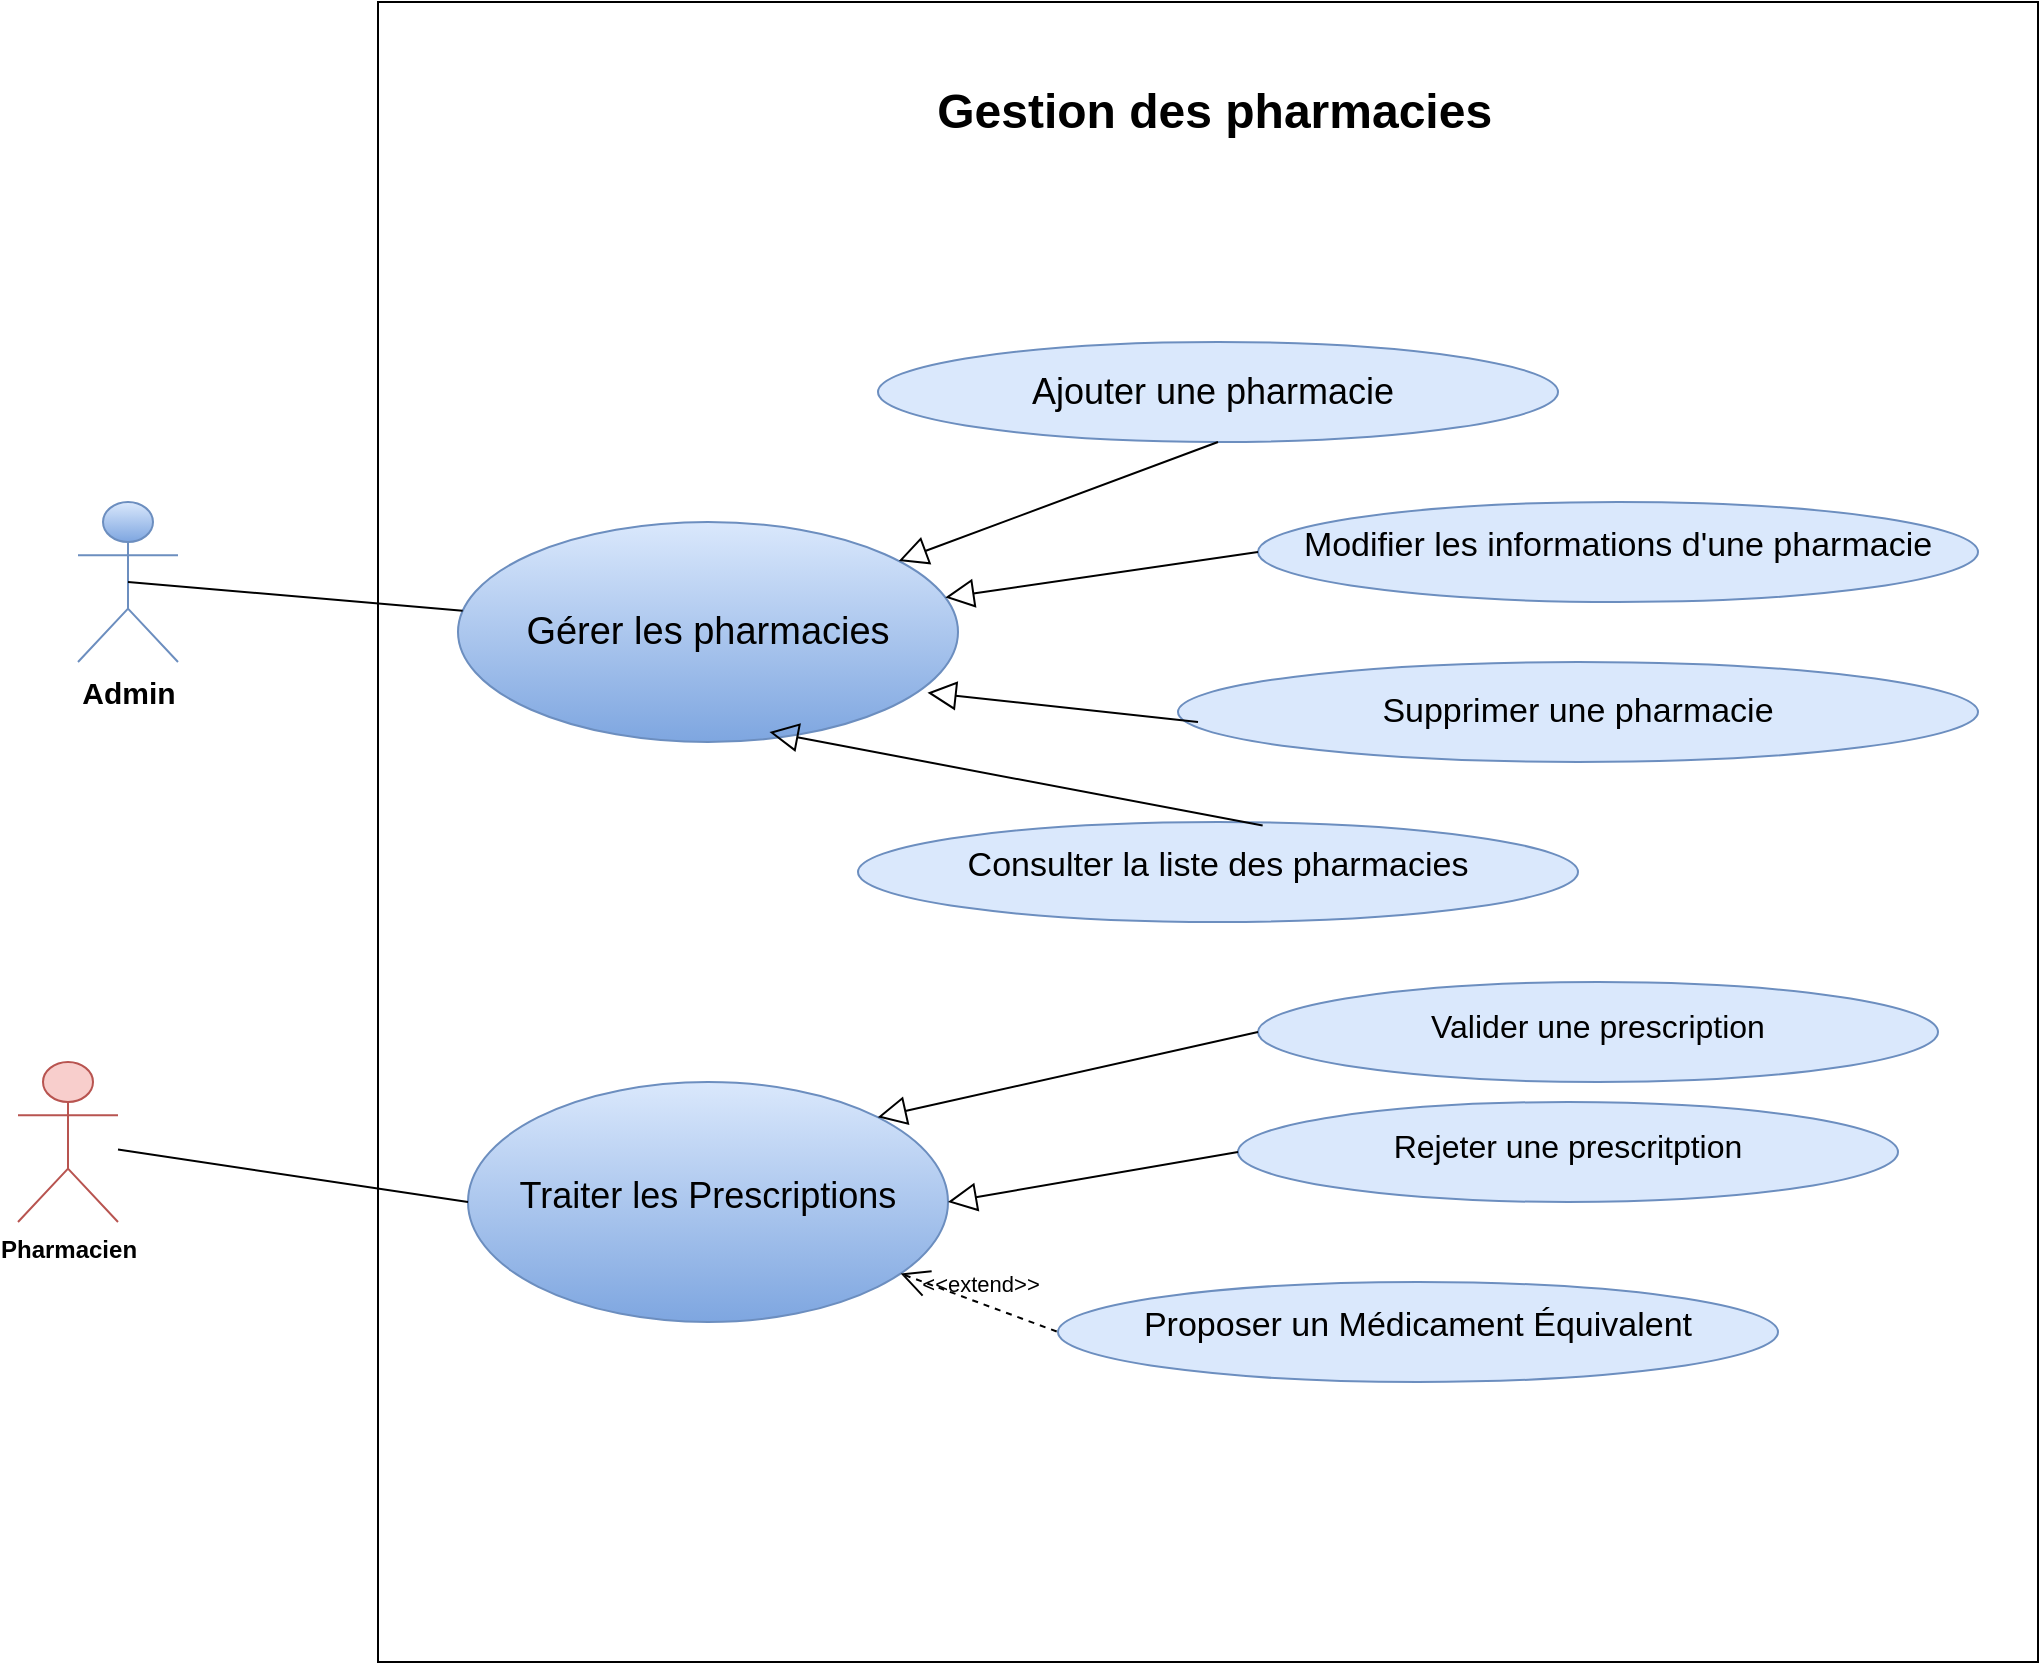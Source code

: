 <mxfile version="26.0.16">
  <diagram name="Page-1" id="3pYGyRgoI9CFpva-XmDo">
    <mxGraphModel dx="1905" dy="893" grid="1" gridSize="10" guides="1" tooltips="1" connect="1" arrows="1" fold="1" page="1" pageScale="1" pageWidth="4681" pageHeight="3300" math="0" shadow="0">
      <root>
        <mxCell id="0" />
        <mxCell id="1" parent="0" />
        <mxCell id="oiTsAuZiRTepJwEoIwKy-2" value="&lt;b&gt;&lt;font style=&quot;font-size: 15px;&quot;&gt;Admin&lt;/font&gt;&lt;/b&gt;" style="shape=umlActor;verticalLabelPosition=bottom;verticalAlign=top;html=1;outlineConnect=0;fillColor=#dae8fc;strokeColor=#6c8ebf;gradientColor=#7ea6e0;" vertex="1" parent="1">
          <mxGeometry x="830" y="520" width="50" height="80" as="geometry" />
        </mxCell>
        <mxCell id="oiTsAuZiRTepJwEoIwKy-3" value="" style="whiteSpace=wrap;html=1;aspect=fixed;" vertex="1" parent="1">
          <mxGeometry x="980" y="270" width="830" height="830" as="geometry" />
        </mxCell>
        <mxCell id="oiTsAuZiRTepJwEoIwKy-4" value="&lt;b&gt;&lt;font style=&quot;font-size: 24px;&quot;&gt;&amp;nbsp;Gestion des pharmacies&lt;/font&gt;&lt;/b&gt;" style="text;html=1;align=center;verticalAlign=middle;whiteSpace=wrap;rounded=0;" vertex="1" parent="1">
          <mxGeometry x="1200" y="310" width="390" height="30" as="geometry" />
        </mxCell>
        <mxCell id="oiTsAuZiRTepJwEoIwKy-7" value="&lt;font style=&quot;font-size: 17px;&quot;&gt;Supprimer une pharmacie&lt;/font&gt;" style="ellipse;whiteSpace=wrap;html=1;fillColor=#dae8fc;strokeColor=#6c8ebf;" vertex="1" parent="1">
          <mxGeometry x="1380" y="600" width="400" height="50" as="geometry" />
        </mxCell>
        <mxCell id="oiTsAuZiRTepJwEoIwKy-8" value="&lt;table&gt;&lt;tbody&gt;&lt;tr&gt;&lt;td&gt;&lt;font style=&quot;font-size: 18px;&quot;&gt;Ajouter une pharmacie&amp;nbsp;&lt;/font&gt;&lt;table&gt;&lt;tbody&gt;&lt;tr&gt;&lt;/tr&gt;&lt;/tbody&gt;&lt;/table&gt;&lt;/td&gt;&lt;/tr&gt;&lt;/tbody&gt;&lt;/table&gt;" style="ellipse;whiteSpace=wrap;html=1;fillColor=#dae8fc;strokeColor=#6c8ebf;" vertex="1" parent="1">
          <mxGeometry x="1230" y="440" width="340" height="50" as="geometry" />
        </mxCell>
        <mxCell id="oiTsAuZiRTepJwEoIwKy-9" value="&lt;table&gt;&lt;tbody&gt;&lt;tr&gt;&lt;td&gt;&lt;table&gt;&lt;tbody&gt;&lt;tr&gt;&lt;td&gt;&lt;font style=&quot;font-size: 17px;&quot;&gt;Modifier les informations d&#39;une pharmacie&lt;/font&gt;&lt;/td&gt;&lt;/tr&gt;&lt;/tbody&gt;&lt;/table&gt;&lt;table&gt;&lt;tbody&gt;&lt;tr&gt;&lt;td&gt;&lt;/td&gt;&lt;/tr&gt;&lt;/tbody&gt;&lt;/table&gt;&lt;table&gt;&lt;tbody&gt;&lt;tr&gt;&lt;/tr&gt;&lt;/tbody&gt;&lt;/table&gt;&lt;/td&gt;&lt;/tr&gt;&lt;/tbody&gt;&lt;/table&gt;" style="ellipse;whiteSpace=wrap;html=1;fillColor=#dae8fc;strokeColor=#6c8ebf;" vertex="1" parent="1">
          <mxGeometry x="1420" y="520" width="360" height="50" as="geometry" />
        </mxCell>
        <mxCell id="oiTsAuZiRTepJwEoIwKy-11" value="&lt;table&gt;&lt;tbody&gt;&lt;tr&gt;&lt;td&gt;&lt;font style=&quot;font-size: 19px;&quot;&gt;Gérer les pharmacies&lt;/font&gt;&lt;table&gt;&lt;tbody&gt;&lt;tr&gt;&lt;/tr&gt;&lt;/tbody&gt;&lt;/table&gt;&lt;/td&gt;&lt;/tr&gt;&lt;/tbody&gt;&lt;/table&gt;" style="ellipse;whiteSpace=wrap;html=1;fillColor=#dae8fc;strokeColor=#6c8ebf;gradientColor=#7ea6e0;" vertex="1" parent="1">
          <mxGeometry x="1020" y="530" width="250" height="110" as="geometry" />
        </mxCell>
        <mxCell id="oiTsAuZiRTepJwEoIwKy-14" value="" style="edgeStyle=none;html=1;endArrow=block;endFill=0;endSize=12;verticalAlign=bottom;rounded=0;exitX=0;exitY=0.5;exitDx=0;exitDy=0;" edge="1" parent="1" source="oiTsAuZiRTepJwEoIwKy-9" target="oiTsAuZiRTepJwEoIwKy-11">
          <mxGeometry width="160" relative="1" as="geometry">
            <mxPoint x="1460" y="720" as="sourcePoint" />
            <mxPoint x="1620" y="720" as="targetPoint" />
          </mxGeometry>
        </mxCell>
        <mxCell id="oiTsAuZiRTepJwEoIwKy-15" value="" style="edgeStyle=none;html=1;endArrow=block;endFill=0;endSize=12;verticalAlign=bottom;rounded=0;exitX=0.5;exitY=1;exitDx=0;exitDy=0;" edge="1" parent="1" source="oiTsAuZiRTepJwEoIwKy-8" target="oiTsAuZiRTepJwEoIwKy-11">
          <mxGeometry width="160" relative="1" as="geometry">
            <mxPoint x="1460" y="720" as="sourcePoint" />
            <mxPoint x="1620" y="720" as="targetPoint" />
          </mxGeometry>
        </mxCell>
        <mxCell id="oiTsAuZiRTepJwEoIwKy-16" value="" style="edgeStyle=none;html=1;endArrow=block;endFill=0;endSize=12;verticalAlign=bottom;rounded=0;entryX=0.939;entryY=0.776;entryDx=0;entryDy=0;exitX=0.025;exitY=0.6;exitDx=0;exitDy=0;exitPerimeter=0;entryPerimeter=0;" edge="1" parent="1" source="oiTsAuZiRTepJwEoIwKy-7" target="oiTsAuZiRTepJwEoIwKy-11">
          <mxGeometry width="160" relative="1" as="geometry">
            <mxPoint x="1460" y="720" as="sourcePoint" />
            <mxPoint x="1620" y="720" as="targetPoint" />
          </mxGeometry>
        </mxCell>
        <mxCell id="oiTsAuZiRTepJwEoIwKy-18" value="&lt;table&gt;&lt;tbody&gt;&lt;tr&gt;&lt;td&gt;&lt;table&gt;&lt;tbody&gt;&lt;tr&gt;&lt;td&gt;&lt;span style=&quot;font-size: 17px;&quot;&gt;Consulter la liste des pharmacies&lt;/span&gt;&lt;/td&gt;&lt;/tr&gt;&lt;/tbody&gt;&lt;/table&gt;&lt;table&gt;&lt;tbody&gt;&lt;tr&gt;&lt;td&gt;&lt;/td&gt;&lt;/tr&gt;&lt;/tbody&gt;&lt;/table&gt;&lt;table&gt;&lt;tbody&gt;&lt;tr&gt;&lt;/tr&gt;&lt;/tbody&gt;&lt;/table&gt;&lt;/td&gt;&lt;/tr&gt;&lt;/tbody&gt;&lt;/table&gt;" style="ellipse;whiteSpace=wrap;html=1;fillColor=#dae8fc;strokeColor=#6c8ebf;" vertex="1" parent="1">
          <mxGeometry x="1220" y="680" width="360" height="50" as="geometry" />
        </mxCell>
        <mxCell id="oiTsAuZiRTepJwEoIwKy-19" value="" style="edgeStyle=none;html=1;endArrow=block;endFill=0;endSize=12;verticalAlign=bottom;rounded=0;exitX=0.562;exitY=0.035;exitDx=0;exitDy=0;exitPerimeter=0;entryX=0.623;entryY=0.955;entryDx=0;entryDy=0;entryPerimeter=0;" edge="1" parent="1" source="oiTsAuZiRTepJwEoIwKy-18" target="oiTsAuZiRTepJwEoIwKy-11">
          <mxGeometry width="160" relative="1" as="geometry">
            <mxPoint x="1360" y="810" as="sourcePoint" />
            <mxPoint x="1520" y="810" as="targetPoint" />
          </mxGeometry>
        </mxCell>
        <mxCell id="oiTsAuZiRTepJwEoIwKy-25" style="edgeStyle=orthogonalEdgeStyle;rounded=0;orthogonalLoop=1;jettySize=auto;html=1;exitX=0.5;exitY=1;exitDx=0;exitDy=0;" edge="1" parent="1" source="oiTsAuZiRTepJwEoIwKy-18" target="oiTsAuZiRTepJwEoIwKy-18">
          <mxGeometry relative="1" as="geometry" />
        </mxCell>
        <mxCell id="oiTsAuZiRTepJwEoIwKy-31" value="" style="endArrow=none;html=1;rounded=0;exitX=0.5;exitY=0.5;exitDx=0;exitDy=0;exitPerimeter=0;" edge="1" parent="1" source="oiTsAuZiRTepJwEoIwKy-2" target="oiTsAuZiRTepJwEoIwKy-11">
          <mxGeometry width="50" height="50" relative="1" as="geometry">
            <mxPoint x="1400" y="650" as="sourcePoint" />
            <mxPoint x="1450" y="600" as="targetPoint" />
          </mxGeometry>
        </mxCell>
        <mxCell id="oiTsAuZiRTepJwEoIwKy-32" value="&lt;b&gt;Pharmacien&lt;/b&gt;" style="shape=umlActor;verticalLabelPosition=bottom;verticalAlign=top;html=1;outlineConnect=0;fillColor=#f8cecc;strokeColor=#b85450;" vertex="1" parent="1">
          <mxGeometry x="800" y="800" width="50" height="80" as="geometry" />
        </mxCell>
        <mxCell id="oiTsAuZiRTepJwEoIwKy-33" value="&lt;table&gt;&lt;tbody&gt;&lt;tr&gt;&lt;td&gt;&lt;table&gt;&lt;tbody&gt;&lt;tr&gt;&lt;td&gt;&lt;font style=&quot;font-size: 16px;&quot;&gt;Valider une prescription&lt;/font&gt;&lt;/td&gt;&lt;/tr&gt;&lt;/tbody&gt;&lt;/table&gt;&lt;table&gt;&lt;tbody&gt;&lt;tr&gt;&lt;td&gt;&lt;/td&gt;&lt;/tr&gt;&lt;/tbody&gt;&lt;/table&gt;&lt;table&gt;&lt;tbody&gt;&lt;tr&gt;&lt;/tr&gt;&lt;/tbody&gt;&lt;/table&gt;&lt;/td&gt;&lt;/tr&gt;&lt;/tbody&gt;&lt;/table&gt;" style="ellipse;whiteSpace=wrap;html=1;align=center;fillColor=#dae8fc;strokeColor=#6c8ebf;" vertex="1" parent="1">
          <mxGeometry x="1420" y="760" width="340" height="50" as="geometry" />
        </mxCell>
        <mxCell id="oiTsAuZiRTepJwEoIwKy-34" value="&lt;table&gt;&lt;tbody&gt;&lt;tr&gt;&lt;td&gt;&lt;table&gt;&lt;tbody&gt;&lt;tr&gt;&lt;td&gt;&lt;font style=&quot;font-size: 18px;&quot;&gt;Traiter les Prescriptions&lt;/font&gt;&lt;/td&gt;&lt;/tr&gt;&lt;/tbody&gt;&lt;/table&gt;&lt;table&gt;&lt;tbody&gt;&lt;tr&gt;&lt;td&gt;&lt;/td&gt;&lt;/tr&gt;&lt;/tbody&gt;&lt;/table&gt;&lt;table&gt;&lt;tbody&gt;&lt;tr&gt;&lt;/tr&gt;&lt;/tbody&gt;&lt;/table&gt;&lt;/td&gt;&lt;/tr&gt;&lt;/tbody&gt;&lt;/table&gt;" style="ellipse;whiteSpace=wrap;html=1;align=center;fillColor=#dae8fc;gradientColor=#7ea6e0;strokeColor=#6c8ebf;" vertex="1" parent="1">
          <mxGeometry x="1025" y="810" width="240" height="120" as="geometry" />
        </mxCell>
        <mxCell id="oiTsAuZiRTepJwEoIwKy-35" value="&lt;table&gt;&lt;tbody&gt;&lt;tr&gt;&lt;td&gt;&lt;table&gt;&lt;tbody&gt;&lt;tr&gt;&lt;td&gt;&lt;font style=&quot;font-size: 17px;&quot;&gt;Proposer un Médicament Équivalent&lt;/font&gt;&lt;/td&gt;&lt;/tr&gt;&lt;/tbody&gt;&lt;/table&gt;&lt;table&gt;&lt;tbody&gt;&lt;tr&gt;&lt;td&gt;&lt;/td&gt;&lt;/tr&gt;&lt;/tbody&gt;&lt;/table&gt;&lt;table&gt;&lt;tbody&gt;&lt;tr&gt;&lt;/tr&gt;&lt;/tbody&gt;&lt;/table&gt;&lt;/td&gt;&lt;/tr&gt;&lt;/tbody&gt;&lt;/table&gt;" style="ellipse;whiteSpace=wrap;html=1;align=center;fillColor=#dae8fc;strokeColor=#6c8ebf;" vertex="1" parent="1">
          <mxGeometry x="1320" y="910" width="360" height="50" as="geometry" />
        </mxCell>
        <mxCell id="oiTsAuZiRTepJwEoIwKy-36" value="&lt;table&gt;&lt;tbody&gt;&lt;tr&gt;&lt;td&gt;&lt;table&gt;&lt;tbody&gt;&lt;tr&gt;&lt;td&gt;&lt;span style=&quot;font-size: 16px;&quot;&gt;Rejeter une prescritption&lt;/span&gt;&lt;/td&gt;&lt;/tr&gt;&lt;/tbody&gt;&lt;/table&gt;&lt;table&gt;&lt;tbody&gt;&lt;tr&gt;&lt;td&gt;&lt;/td&gt;&lt;/tr&gt;&lt;/tbody&gt;&lt;/table&gt;&lt;table&gt;&lt;tbody&gt;&lt;tr&gt;&lt;/tr&gt;&lt;/tbody&gt;&lt;/table&gt;&lt;/td&gt;&lt;/tr&gt;&lt;/tbody&gt;&lt;/table&gt;" style="ellipse;whiteSpace=wrap;html=1;align=center;fillColor=#dae8fc;strokeColor=#6c8ebf;" vertex="1" parent="1">
          <mxGeometry x="1410" y="820" width="330" height="50" as="geometry" />
        </mxCell>
        <mxCell id="oiTsAuZiRTepJwEoIwKy-37" value="" style="edgeStyle=none;html=1;endArrow=none;verticalAlign=bottom;rounded=0;entryX=0;entryY=0.5;entryDx=0;entryDy=0;" edge="1" parent="1" source="oiTsAuZiRTepJwEoIwKy-32" target="oiTsAuZiRTepJwEoIwKy-34">
          <mxGeometry width="160" relative="1" as="geometry">
            <mxPoint x="1220" y="550" as="sourcePoint" />
            <mxPoint x="1380" y="550" as="targetPoint" />
          </mxGeometry>
        </mxCell>
        <mxCell id="oiTsAuZiRTepJwEoIwKy-38" value="" style="edgeStyle=none;html=1;endArrow=block;endFill=0;endSize=12;verticalAlign=bottom;rounded=0;entryX=1;entryY=0;entryDx=0;entryDy=0;exitX=0;exitY=0.5;exitDx=0;exitDy=0;" edge="1" parent="1" source="oiTsAuZiRTepJwEoIwKy-33" target="oiTsAuZiRTepJwEoIwKy-34">
          <mxGeometry width="160" relative="1" as="geometry">
            <mxPoint x="1200" y="900" as="sourcePoint" />
            <mxPoint x="1360" y="900" as="targetPoint" />
          </mxGeometry>
        </mxCell>
        <mxCell id="oiTsAuZiRTepJwEoIwKy-39" value="" style="edgeStyle=none;html=1;endArrow=block;endFill=0;endSize=12;verticalAlign=bottom;rounded=0;entryX=1;entryY=0.5;entryDx=0;entryDy=0;exitX=0;exitY=0.5;exitDx=0;exitDy=0;" edge="1" parent="1" source="oiTsAuZiRTepJwEoIwKy-36" target="oiTsAuZiRTepJwEoIwKy-34">
          <mxGeometry width="160" relative="1" as="geometry">
            <mxPoint x="1240" y="930" as="sourcePoint" />
            <mxPoint x="1400" y="930" as="targetPoint" />
          </mxGeometry>
        </mxCell>
        <mxCell id="oiTsAuZiRTepJwEoIwKy-40" value="&amp;lt;&amp;lt;extend&amp;gt;&amp;gt;" style="edgeStyle=none;html=1;startArrow=open;endArrow=none;startSize=12;verticalAlign=bottom;dashed=1;labelBackgroundColor=none;rounded=0;entryX=0;entryY=0.5;entryDx=0;entryDy=0;" edge="1" parent="1" source="oiTsAuZiRTepJwEoIwKy-34" target="oiTsAuZiRTepJwEoIwKy-35">
          <mxGeometry width="160" relative="1" as="geometry">
            <mxPoint x="1160" y="920" as="sourcePoint" />
            <mxPoint x="1270" y="920" as="targetPoint" />
          </mxGeometry>
        </mxCell>
      </root>
    </mxGraphModel>
  </diagram>
</mxfile>
